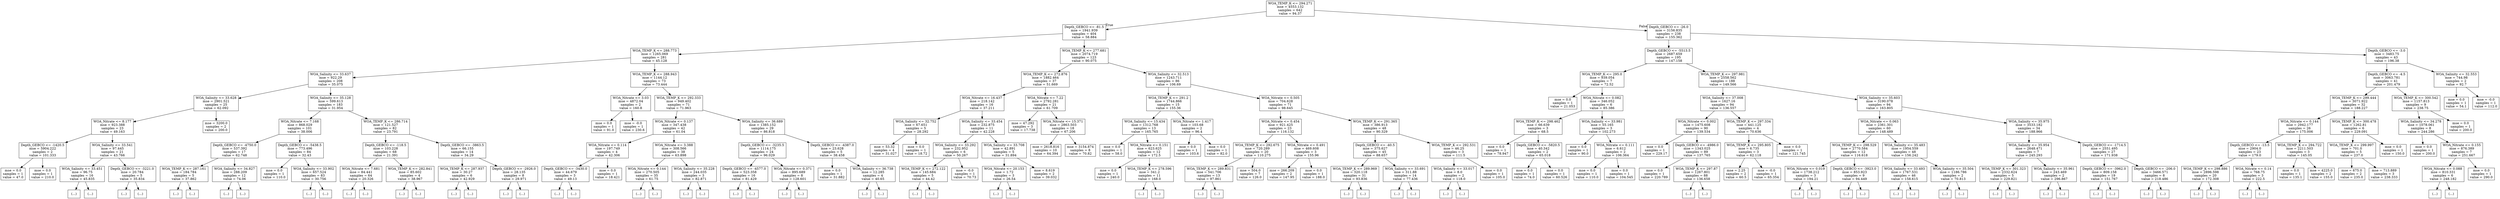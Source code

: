 digraph Tree {
node [shape=box] ;
0 [label="WOA_TEMP_K <= 294.271\nmse = 4553.132\nsamples = 642\nvalue = 94.37"] ;
1 [label="Depth_GEBCO <= -81.5\nmse = 1941.939\nsamples = 404\nvalue = 58.884"] ;
0 -> 1 [labeldistance=2.5, labelangle=45, headlabel="True"] ;
2 [label="WOA_TEMP_K <= 288.773\nmse = 1265.069\nsamples = 281\nvalue = 45.128"] ;
1 -> 2 ;
3 [label="WOA_Salinity <= 33.637\nmse = 922.29\nsamples = 208\nvalue = 35.075"] ;
2 -> 3 ;
4 [label="WOA_Salinity <= 33.628\nmse = 2901.521\nsamples = 25\nvalue = 62.092"] ;
3 -> 4 ;
5 [label="WOA_Nitrate <= 8.177\nmse = 923.388\nsamples = 23\nvalue = 49.163"] ;
4 -> 5 ;
6 [label="Depth_GEBCO <= -1420.5\nmse = 5904.222\nsamples = 2\nvalue = 101.333"] ;
5 -> 6 ;
7 [label="mse = 0.0\nsamples = 1\nvalue = 47.0"] ;
6 -> 7 ;
8 [label="mse = 0.0\nsamples = 1\nvalue = 210.0"] ;
6 -> 8 ;
9 [label="WOA_Salinity <= 33.541\nmse = 97.445\nsamples = 21\nvalue = 43.766"] ;
5 -> 9 ;
10 [label="WOA_Salinity <= 33.451\nmse = 96.75\nsamples = 16\nvalue = 45.835"] ;
9 -> 10 ;
11 [label="(...)"] ;
10 -> 11 ;
32 [label="(...)"] ;
10 -> 32 ;
35 [label="Depth_GEBCO <= -3221.0\nmse = 20.784\nsamples = 5\nvalue = 35.834"] ;
9 -> 35 ;
36 [label="(...)"] ;
35 -> 36 ;
37 [label="(...)"] ;
35 -> 37 ;
44 [label="mse = 3200.0\nsamples = 2\nvalue = 200.0"] ;
4 -> 44 ;
45 [label="WOA_Salinity <= 35.128\nmse = 599.613\nsamples = 183\nvalue = 31.954"] ;
3 -> 45 ;
46 [label="WOA_Nitrate <= 7.168\nmse = 868.029\nsamples = 101\nvalue = 38.006"] ;
45 -> 46 ;
47 [label="Depth_GEBCO <= -4750.0\nmse = 537.392\nsamples = 17\nvalue = 62.748"] ;
46 -> 47 ;
48 [label="WOA_TEMP_K <= 287.161\nmse = 184.784\nsamples = 5\nvalue = 37.862"] ;
47 -> 48 ;
49 [label="(...)"] ;
48 -> 49 ;
54 [label="(...)"] ;
48 -> 54 ;
57 [label="WOA_Salinity <= 34.827\nmse = 288.209\nsamples = 12\nvalue = 74.06"] ;
47 -> 57 ;
58 [label="(...)"] ;
57 -> 58 ;
73 [label="(...)"] ;
57 -> 73 ;
80 [label="Depth_GEBCO <= -5438.5\nmse = 773.496\nsamples = 84\nvalue = 32.43"] ;
46 -> 80 ;
81 [label="mse = 0.0\nsamples = 1\nvalue = 110.0"] ;
80 -> 81 ;
82 [label="WOA_Salinity <= 33.902\nmse = 657.524\nsamples = 83\nvalue = 30.756"] ;
80 -> 82 ;
83 [label="(...)"] ;
82 -> 83 ;
160 [label="(...)"] ;
82 -> 160 ;
245 [label="WOA_TEMP_K <= 286.714\nmse = 121.527\nsamples = 82\nvalue = 23.791"] ;
45 -> 245 ;
246 [label="Depth_GEBCO <= -118.5\nmse = 103.228\nsamples = 68\nvalue = 21.391"] ;
245 -> 246 ;
247 [label="WOA_Nitrate <= 7.681\nmse = 84.441\nsamples = 64\nvalue = 20.326"] ;
246 -> 247 ;
248 [label="(...)"] ;
247 -> 248 ;
277 [label="(...)"] ;
247 -> 277 ;
312 [label="WOA_TEMP_K <= 282.841\nmse = 85.602\nsamples = 4\nvalue = 38.967"] ;
246 -> 312 ;
313 [label="(...)"] ;
312 -> 313 ;
318 [label="(...)"] ;
312 -> 318 ;
319 [label="Depth_GEBCO <= -3863.5\nmse = 66.155\nsamples = 14\nvalue = 34.29"] ;
245 -> 319 ;
320 [label="WOA_TEMP_K <= 287.937\nmse = 30.27\nsamples = 6\nvalue = 42.929"] ;
319 -> 320 ;
321 [label="(...)"] ;
320 -> 321 ;
326 [label="(...)"] ;
320 -> 326 ;
331 [label="Depth_GEBCO <= -2926.0\nmse = 28.135\nsamples = 8\nvalue = 29.971"] ;
319 -> 331 ;
332 [label="(...)"] ;
331 -> 332 ;
333 [label="(...)"] ;
331 -> 333 ;
338 [label="WOA_TEMP_K <= 288.943\nmse = 1144.12\nsamples = 73\nvalue = 73.444"] ;
2 -> 338 ;
339 [label="WOA_Nitrate <= 3.03\nmse = 4872.04\nsamples = 2\nvalue = 160.8"] ;
338 -> 339 ;
340 [label="mse = 0.0\nsamples = 1\nvalue = 91.0"] ;
339 -> 340 ;
341 [label="mse = -0.0\nsamples = 1\nvalue = 230.6"] ;
339 -> 341 ;
342 [label="WOA_TEMP_K <= 292.333\nmse = 949.402\nsamples = 71\nvalue = 71.963"] ;
338 -> 342 ;
343 [label="WOA_Nitrate <= 0.137\nmse = 347.438\nsamples = 42\nvalue = 61.04"] ;
342 -> 343 ;
344 [label="WOA_Nitrate <= 0.114\nmse = 197.749\nsamples = 4\nvalue = 42.306"] ;
343 -> 344 ;
345 [label="Depth_GEBCO <= -3430.0\nmse = 44.679\nsamples = 3\nvalue = 49.13"] ;
344 -> 345 ;
346 [label="(...)"] ;
345 -> 346 ;
347 [label="(...)"] ;
345 -> 347 ;
348 [label="mse = 0.0\nsamples = 1\nvalue = 18.421"] ;
344 -> 348 ;
349 [label="WOA_Nitrate <= 3.388\nmse = 308.566\nsamples = 38\nvalue = 63.898"] ;
343 -> 349 ;
350 [label="WOA_Nitrate <= 0.144\nmse = 270.505\nsamples = 35\nvalue = 61.75"] ;
349 -> 350 ;
351 [label="(...)"] ;
350 -> 351 ;
352 [label="(...)"] ;
350 -> 352 ;
409 [label="WOA_Salinity <= 35.228\nmse = 244.035\nsamples = 3\nvalue = 82.871"] ;
349 -> 409 ;
410 [label="(...)"] ;
409 -> 410 ;
411 [label="(...)"] ;
409 -> 411 ;
414 [label="WOA_Salinity <= 36.689\nmse = 1385.152\nsamples = 29\nvalue = 86.818"] ;
342 -> 414 ;
415 [label="Depth_GEBCO <= -3235.5\nmse = 1114.175\nsamples = 24\nvalue = 96.029"] ;
414 -> 415 ;
416 [label="Depth_GEBCO <= -4577.0\nmse = 523.358\nsamples = 16\nvalue = 81.429"] ;
415 -> 416 ;
417 [label="(...)"] ;
416 -> 417 ;
426 [label="(...)"] ;
416 -> 426 ;
445 [label="WOA_Nitrate <= 0.371\nmse = 895.689\nsamples = 8\nvalue = 128.601"] ;
415 -> 445 ;
446 [label="(...)"] ;
445 -> 446 ;
453 [label="(...)"] ;
445 -> 453 ;
458 [label="Depth_GEBCO <= -4387.0\nmse = 23.628\nsamples = 5\nvalue = 38.458"] ;
414 -> 458 ;
459 [label="mse = 0.0\nsamples = 1\nvalue = 31.882"] ;
458 -> 459 ;
460 [label="WOA_Salinity <= 36.738\nmse = 12.285\nsamples = 4\nvalue = 40.65"] ;
458 -> 460 ;
461 [label="(...)"] ;
460 -> 461 ;
462 [label="(...)"] ;
460 -> 462 ;
465 [label="WOA_TEMP_K <= 277.681\nmse = 2074.719\nsamples = 123\nvalue = 90.075"] ;
1 -> 465 ;
466 [label="WOA_TEMP_K <= 272.876\nmse = 1882.464\nsamples = 37\nvalue = 51.669"] ;
465 -> 466 ;
467 [label="WOA_Nitrate <= 16.437\nmse = 218.142\nsamples = 16\nvalue = 37.211"] ;
466 -> 467 ;
468 [label="WOA_Salinity <= 32.752\nmse = 67.651\nsamples = 5\nvalue = 28.292"] ;
467 -> 468 ;
469 [label="mse = 53.32\nsamples = 4\nvalue = 31.027"] ;
468 -> 469 ;
470 [label="mse = 0.0\nsamples = 1\nvalue = 18.72"] ;
468 -> 470 ;
471 [label="WOA_Salinity <= 33.454\nmse = 232.875\nsamples = 11\nvalue = 42.228"] ;
467 -> 471 ;
472 [label="WOA_Salinity <= 33.292\nmse = 232.952\nsamples = 6\nvalue = 50.267"] ;
471 -> 472 ;
473 [label="WOA_TEMP_K <= 272.122\nmse = 145.684\nsamples = 5\nvalue = 44.42"] ;
472 -> 473 ;
474 [label="(...)"] ;
473 -> 474 ;
477 [label="(...)"] ;
473 -> 477 ;
478 [label="mse = -0.0\nsamples = 1\nvalue = 70.73"] ;
472 -> 478 ;
479 [label="WOA_Salinity <= 33.708\nmse = 42.891\nsamples = 5\nvalue = 31.894"] ;
471 -> 479 ;
480 [label="WOA_Nitrate <= 20.153\nmse = 1.72\nsamples = 3\nvalue = 26.54"] ;
479 -> 480 ;
481 [label="(...)"] ;
480 -> 481 ;
482 [label="(...)"] ;
480 -> 482 ;
483 [label="mse = 8.619\nsamples = 2\nvalue = 39.032"] ;
479 -> 483 ;
484 [label="WOA_Nitrate <= 7.22\nmse = 2792.281\nsamples = 21\nvalue = 61.709"] ;
466 -> 484 ;
485 [label="mse = 47.292\nsamples = 3\nvalue = 17.738"] ;
484 -> 485 ;
486 [label="WOA_Nitrate <= 15.371\nmse = 2863.503\nsamples = 18\nvalue = 67.206"] ;
484 -> 486 ;
487 [label="mse = 2618.816\nsamples = 10\nvalue = 64.394"] ;
486 -> 487 ;
488 [label="mse = 3154.874\nsamples = 8\nvalue = 70.82"] ;
486 -> 488 ;
489 [label="WOA_Salinity <= 32.513\nmse = 1243.711\nsamples = 86\nvalue = 106.69"] ;
465 -> 489 ;
490 [label="WOA_TEMP_K <= 291.2\nmse = 1744.866\nsamples = 15\nvalue = 155.36"] ;
489 -> 490 ;
491 [label="WOA_Salinity <= 15.434\nmse = 1312.768\nsamples = 13\nvalue = 165.765"] ;
490 -> 491 ;
492 [label="mse = 0.0\nsamples = 1\nvalue = 58.0"] ;
491 -> 492 ;
493 [label="WOA_Nitrate <= 0.151\nmse = 623.625\nsamples = 12\nvalue = 172.5"] ;
491 -> 493 ;
494 [label="mse = 0.0\nsamples = 1\nvalue = 240.0"] ;
493 -> 494 ;
495 [label="WOA_TEMP_K <= 278.596\nmse = 341.2\nsamples = 11\nvalue = 168.0"] ;
493 -> 495 ;
496 [label="(...)"] ;
495 -> 496 ;
499 [label="(...)"] ;
495 -> 499 ;
514 [label="WOA_Nitrate <= 1.417\nmse = 103.68\nsamples = 2\nvalue = 96.4"] ;
490 -> 514 ;
515 [label="mse = 0.0\nsamples = 1\nvalue = 103.6"] ;
514 -> 515 ;
516 [label="mse = 0.0\nsamples = 1\nvalue = 82.0"] ;
514 -> 516 ;
517 [label="WOA_Nitrate <= 0.505\nmse = 704.628\nsamples = 71\nvalue = 98.645"] ;
489 -> 517 ;
518 [label="WOA_Nitrate <= 0.454\nmse = 921.425\nsamples = 23\nvalue = 116.132"] ;
517 -> 518 ;
519 [label="WOA_TEMP_K <= 292.675\nmse = 720.289\nsamples = 20\nvalue = 110.275"] ;
518 -> 519 ;
520 [label="WOA_TEMP_K <= 289.831\nmse = 541.706\nsamples = 13\nvalue = 97.861"] ;
519 -> 520 ;
521 [label="(...)"] ;
520 -> 521 ;
528 [label="(...)"] ;
520 -> 528 ;
535 [label="mse = 504.0\nsamples = 7\nvalue = 126.0"] ;
519 -> 535 ;
536 [label="WOA_Nitrate <= 0.491\nmse = 469.608\nsamples = 3\nvalue = 155.96"] ;
518 -> 536 ;
537 [label="mse = 266.209\nsamples = 2\nvalue = 147.95"] ;
536 -> 537 ;
538 [label="mse = 0.0\nsamples = 1\nvalue = 188.0"] ;
536 -> 538 ;
539 [label="WOA_TEMP_K <= 291.365\nmse = 386.913\nsamples = 48\nvalue = 90.329"] ;
517 -> 539 ;
540 [label="Depth_GEBCO <= -40.5\nmse = 375.627\nsamples = 45\nvalue = 88.657"] ;
539 -> 540 ;
541 [label="WOA_TEMP_K <= 289.969\nmse = 320.118\nsamples = 31\nvalue = 93.836"] ;
540 -> 541 ;
542 [label="(...)"] ;
541 -> 542 ;
585 [label="(...)"] ;
541 -> 585 ;
586 [label="WOA_Salinity <= 33.691\nmse = 311.88\nsamples = 14\nvalue = 77.436"] ;
540 -> 586 ;
587 [label="(...)"] ;
586 -> 587 ;
594 [label="(...)"] ;
586 -> 594 ;
613 [label="WOA_TEMP_K <= 292.531\nmse = 46.25\nsamples = 3\nvalue = 111.5"] ;
539 -> 613 ;
614 [label="WOA_Salinity <= 33.017\nmse = 8.0\nsamples = 2\nvalue = 118.0"] ;
613 -> 614 ;
615 [label="(...)"] ;
614 -> 615 ;
616 [label="(...)"] ;
614 -> 616 ;
617 [label="mse = 0.0\nsamples = 1\nvalue = 105.0"] ;
613 -> 617 ;
618 [label="Depth_GEBCO <= -26.0\nmse = 3156.835\nsamples = 238\nvalue = 155.362"] ;
0 -> 618 [labeldistance=2.5, labelangle=-45, headlabel="False"] ;
619 [label="Depth_GEBCO <= -5513.5\nmse = 2687.659\nsamples = 195\nvalue = 147.158"] ;
618 -> 619 ;
620 [label="WOA_TEMP_K <= 295.0\nmse = 939.054\nsamples = 7\nvalue = 72.52"] ;
619 -> 620 ;
621 [label="mse = 0.0\nsamples = 1\nvalue = 21.053"] ;
620 -> 621 ;
622 [label="WOA_Nitrate <= 0.082\nmse = 346.052\nsamples = 6\nvalue = 85.386"] ;
620 -> 622 ;
623 [label="WOA_TEMP_K <= 298.462\nmse = 66.639\nsamples = 3\nvalue = 68.5"] ;
622 -> 623 ;
624 [label="mse = 0.0\nsamples = 1\nvalue = 78.947"] ;
623 -> 624 ;
625 [label="Depth_GEBCO <= -5820.5\nmse = 40.342\nsamples = 2\nvalue = 65.018"] ;
623 -> 625 ;
626 [label="mse = 0.0\nsamples = 1\nvalue = 74.0"] ;
625 -> 626 ;
627 [label="mse = 0.0\nsamples = 1\nvalue = 60.526"] ;
625 -> 627 ;
628 [label="WOA_Salinity <= 33.981\nmse = 55.165\nsamples = 3\nvalue = 102.273"] ;
622 -> 628 ;
629 [label="mse = 0.0\nsamples = 1\nvalue = 90.0"] ;
628 -> 629 ;
630 [label="WOA_Nitrate <= 0.111\nmse = 6.612\nsamples = 2\nvalue = 106.364"] ;
628 -> 630 ;
631 [label="mse = 0.0\nsamples = 1\nvalue = 110.0"] ;
630 -> 631 ;
632 [label="mse = 0.0\nsamples = 1\nvalue = 104.545"] ;
630 -> 632 ;
633 [label="WOA_TEMP_K <= 297.981\nmse = 2558.562\nsamples = 188\nvalue = 149.566"] ;
619 -> 633 ;
634 [label="WOA_Salinity <= 37.008\nmse = 1627.16\nsamples = 94\nvalue = 136.557"] ;
633 -> 634 ;
635 [label="WOA_Nitrate <= 0.002\nmse = 1475.608\nsamples = 90\nvalue = 139.534"] ;
634 -> 635 ;
636 [label="mse = 0.0\nsamples = 1\nvalue = 229.17"] ;
635 -> 636 ;
637 [label="Depth_GEBCO <= -4986.0\nmse = 1343.025\nsamples = 89\nvalue = 137.765"] ;
635 -> 637 ;
638 [label="mse = 0.0\nsamples = 1\nvalue = 220.789"] ;
637 -> 638 ;
639 [label="WOA_TEMP_K <= 297.87\nmse = 1267.801\nsamples = 88\nvalue = 136.658"] ;
637 -> 639 ;
640 [label="(...)"] ;
639 -> 640 ;
781 [label="(...)"] ;
639 -> 781 ;
786 [label="WOA_TEMP_K <= 297.334\nmse = 441.125\nsamples = 4\nvalue = 70.636"] ;
634 -> 786 ;
787 [label="WOA_TEMP_K <= 295.805\nmse = 6.735\nsamples = 3\nvalue = 62.118"] ;
786 -> 787 ;
788 [label="mse = 2.25\nsamples = 2\nvalue = 60.5"] ;
787 -> 788 ;
789 [label="mse = -0.0\nsamples = 1\nvalue = 65.354"] ;
787 -> 789 ;
790 [label="mse = 0.0\nsamples = 1\nvalue = 121.745"] ;
786 -> 790 ;
791 [label="WOA_Salinity <= 35.603\nmse = 3190.078\nsamples = 94\nvalue = 163.805"] ;
633 -> 791 ;
792 [label="WOA_Nitrate <= 0.063\nmse = 2361.301\nsamples = 60\nvalue = 148.489"] ;
791 -> 792 ;
793 [label="WOA_TEMP_K <= 298.529\nmse = 2770.584\nsamples = 12\nvalue = 116.618"] ;
792 -> 793 ;
794 [label="WOA_Nitrate <= 0.019\nmse = 1738.212\nsamples = 3\nvalue = 194.21"] ;
793 -> 794 ;
795 [label="(...)"] ;
794 -> 795 ;
798 [label="(...)"] ;
794 -> 798 ;
799 [label="Depth_GEBCO <= -3923.0\nmse = 853.923\nsamples = 9\nvalue = 94.449"] ;
793 -> 799 ;
800 [label="(...)"] ;
799 -> 800 ;
809 [label="(...)"] ;
799 -> 809 ;
816 [label="WOA_Salinity <= 35.483\nmse = 1954.559\nsamples = 48\nvalue = 156.242"] ;
792 -> 816 ;
817 [label="WOA_Salinity <= 33.493\nmse = 1767.531\nsamples = 46\nvalue = 158.615"] ;
816 -> 817 ;
818 [label="(...)"] ;
817 -> 818 ;
827 [label="(...)"] ;
817 -> 827 ;
904 [label="WOA_Salinity <= 35.504\nmse = 1186.786\nsamples = 2\nvalue = 70.813"] ;
816 -> 904 ;
905 [label="(...)"] ;
904 -> 905 ;
906 [label="(...)"] ;
904 -> 906 ;
907 [label="WOA_Salinity <= 35.975\nmse = 3533.182\nsamples = 34\nvalue = 188.966"] ;
791 -> 907 ;
908 [label="WOA_Salinity <= 35.954\nmse = 2648.471\nsamples = 7\nvalue = 245.293"] ;
907 -> 908 ;
909 [label="WOA_TEMP_K <= 301.323\nmse = 2332.624\nsamples = 5\nvalue = 229.821"] ;
908 -> 909 ;
910 [label="(...)"] ;
909 -> 910 ;
911 [label="(...)"] ;
909 -> 911 ;
916 [label="WOA_Salinity <= 35.961\nmse = 243.469\nsamples = 2\nvalue = 296.867"] ;
908 -> 916 ;
917 [label="(...)"] ;
916 -> 917 ;
918 [label="(...)"] ;
916 -> 918 ;
919 [label="Depth_GEBCO <= -1714.5\nmse = 2551.495\nsamples = 27\nvalue = 171.938"] ;
907 -> 919 ;
920 [label="Depth_GEBCO <= -3962.0\nmse = 809.158\nsamples = 19\nvalue = 151.767"] ;
919 -> 920 ;
921 [label="(...)"] ;
920 -> 921 ;
936 [label="(...)"] ;
920 -> 936 ;
949 [label="Depth_GEBCO <= -206.0\nmse = 3466.571\nsamples = 8\nvalue = 218.486"] ;
919 -> 949 ;
950 [label="(...)"] ;
949 -> 950 ;
955 [label="(...)"] ;
949 -> 955 ;
956 [label="Depth_GEBCO <= -3.0\nmse = 3483.75\nsamples = 43\nvalue = 196.38"] ;
618 -> 956 ;
957 [label="Depth_GEBCO <= -4.5\nmse = 3063.781\nsamples = 41\nvalue = 201.479"] ;
956 -> 957 ;
958 [label="WOA_TEMP_K <= 299.444\nmse = 3071.922\nsamples = 32\nvalue = 188.227"] ;
957 -> 958 ;
959 [label="WOA_Nitrate <= 0.144\nmse = 2942.177\nsamples = 26\nvalue = 175.006"] ;
958 -> 959 ;
960 [label="Depth_GEBCO <= -13.5\nmse = 2904.0\nsamples = 23\nvalue = 179.0"] ;
959 -> 960 ;
961 [label="WOA_TEMP_K <= 298.886\nmse = 2896.598\nsamples = 20\nvalue = 172.308"] ;
960 -> 961 ;
962 [label="(...)"] ;
961 -> 962 ;
971 [label="(...)"] ;
961 -> 971 ;
976 [label="WOA_Nitrate <= 0.14\nmse = 768.75\nsamples = 3\nvalue = 222.5"] ;
960 -> 976 ;
977 [label="(...)"] ;
976 -> 977 ;
978 [label="(...)"] ;
976 -> 978 ;
979 [label="WOA_TEMP_K <= 294.722\nmse = 2211.503\nsamples = 3\nvalue = 145.05"] ;
959 -> 979 ;
980 [label="mse = 0.0\nsamples = 1\nvalue = 135.1"] ;
979 -> 980 ;
981 [label="mse = 4225.0\nsamples = 2\nvalue = 155.0"] ;
979 -> 981 ;
982 [label="WOA_TEMP_K <= 300.478\nmse = 1262.81\nsamples = 6\nvalue = 229.091"] ;
958 -> 982 ;
983 [label="WOA_TEMP_K <= 299.997\nmse = 701.0\nsamples = 5\nvalue = 237.0"] ;
982 -> 983 ;
984 [label="mse = 675.0\nsamples = 2\nvalue = 235.0"] ;
983 -> 984 ;
985 [label="mse = 713.889\nsamples = 3\nvalue = 238.333"] ;
983 -> 985 ;
986 [label="mse = 0.0\nsamples = 1\nvalue = 150.0"] ;
982 -> 986 ;
987 [label="WOA_TEMP_K <= 300.542\nmse = 1157.813\nsamples = 9\nvalue = 238.75"] ;
957 -> 987 ;
988 [label="WOA_Salinity <= 34.278\nmse = 1078.061\nsamples = 8\nvalue = 244.286"] ;
987 -> 988 ;
989 [label="mse = 0.0\nsamples = 1\nvalue = 200.0"] ;
988 -> 989 ;
990 [label="WOA_Nitrate <= 0.155\nmse = 876.389\nsamples = 7\nvalue = 251.667"] ;
988 -> 990 ;
991 [label="WOA_Nitrate <= 0.088\nmse = 810.331\nsamples = 6\nvalue = 248.182"] ;
990 -> 991 ;
992 [label="(...)"] ;
991 -> 992 ;
995 [label="(...)"] ;
991 -> 995 ;
998 [label="mse = 0.0\nsamples = 1\nvalue = 290.0"] ;
990 -> 998 ;
999 [label="mse = 0.0\nsamples = 1\nvalue = 200.0"] ;
987 -> 999 ;
1000 [label="WOA_Salinity <= 32.553\nmse = 744.98\nsamples = 2\nvalue = 92.7"] ;
956 -> 1000 ;
1001 [label="mse = 0.0\nsamples = 1\nvalue = 54.1"] ;
1000 -> 1001 ;
1002 [label="mse = -0.0\nsamples = 1\nvalue = 112.0"] ;
1000 -> 1002 ;
}